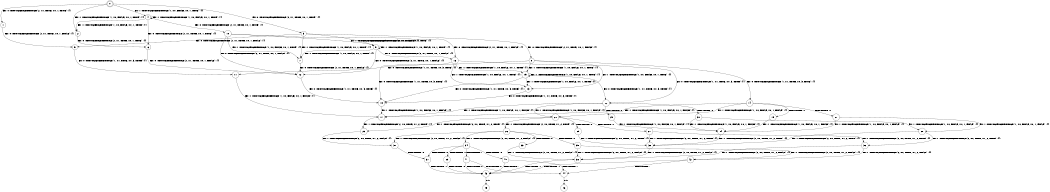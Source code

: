 digraph BCG {
size = "7, 10.5";
center = TRUE;
node [shape = circle];
0 [peripheries = 2];
0 -> 1 [label = "EX !0 !ATOMIC_EXCH_BRANCH (2, +1, TRUE, +0, 1, TRUE) !{}"];
0 -> 2 [label = "EX !1 !ATOMIC_EXCH_BRANCH (1, +0, FALSE, +0, 1, TRUE) !{}"];
0 -> 3 [label = "EX !0 !ATOMIC_EXCH_BRANCH (2, +1, TRUE, +0, 1, TRUE) !{}"];
0 -> 4 [label = "EX !1 !ATOMIC_EXCH_BRANCH (1, +0, FALSE, +0, 1, TRUE) !{}"];
1 -> 5 [label = "EX !0 !ATOMIC_EXCH_BRANCH (2, +1, TRUE, +0, 1, FALSE) !{}"];
2 -> 6 [label = "EX !0 !ATOMIC_EXCH_BRANCH (2, +1, TRUE, +0, 1, TRUE) !{}"];
3 -> 5 [label = "EX !0 !ATOMIC_EXCH_BRANCH (2, +1, TRUE, +0, 1, FALSE) !{}"];
3 -> 7 [label = "EX !1 !ATOMIC_EXCH_BRANCH (1, +0, FALSE, +0, 1, TRUE) !{}"];
3 -> 8 [label = "EX !0 !ATOMIC_EXCH_BRANCH (2, +1, TRUE, +0, 1, FALSE) !{}"];
3 -> 9 [label = "EX !1 !ATOMIC_EXCH_BRANCH (1, +0, FALSE, +0, 1, TRUE) !{}"];
4 -> 2 [label = "EX !1 !ATOMIC_EXCH_BRANCH (1, +0, FALSE, +0, 1, TRUE) !{}"];
4 -> 6 [label = "EX !0 !ATOMIC_EXCH_BRANCH (2, +1, TRUE, +0, 1, TRUE) !{}"];
4 -> 4 [label = "EX !1 !ATOMIC_EXCH_BRANCH (1, +0, FALSE, +0, 1, TRUE) !{}"];
4 -> 10 [label = "EX !0 !ATOMIC_EXCH_BRANCH (2, +1, TRUE, +0, 1, TRUE) !{}"];
5 -> 11 [label = "EX !0 !ATOMIC_EXCH_BRANCH (1, +1, TRUE, +0, 3, TRUE) !{}"];
6 -> 12 [label = "EX !0 !ATOMIC_EXCH_BRANCH (2, +1, TRUE, +0, 1, FALSE) !{}"];
7 -> 12 [label = "EX !0 !ATOMIC_EXCH_BRANCH (2, +1, TRUE, +0, 1, FALSE) !{}"];
8 -> 11 [label = "EX !0 !ATOMIC_EXCH_BRANCH (1, +1, TRUE, +0, 3, TRUE) !{}"];
8 -> 13 [label = "EX !1 !ATOMIC_EXCH_BRANCH (1, +0, FALSE, +0, 1, TRUE) !{}"];
8 -> 14 [label = "EX !0 !ATOMIC_EXCH_BRANCH (1, +1, TRUE, +0, 3, TRUE) !{}"];
8 -> 15 [label = "EX !1 !ATOMIC_EXCH_BRANCH (1, +0, FALSE, +0, 1, TRUE) !{}"];
9 -> 12 [label = "EX !0 !ATOMIC_EXCH_BRANCH (2, +1, TRUE, +0, 1, FALSE) !{}"];
9 -> 7 [label = "EX !1 !ATOMIC_EXCH_BRANCH (1, +0, FALSE, +0, 1, TRUE) !{}"];
9 -> 16 [label = "EX !0 !ATOMIC_EXCH_BRANCH (2, +1, TRUE, +0, 1, FALSE) !{}"];
9 -> 9 [label = "EX !1 !ATOMIC_EXCH_BRANCH (1, +0, FALSE, +0, 1, TRUE) !{}"];
10 -> 12 [label = "EX !0 !ATOMIC_EXCH_BRANCH (2, +1, TRUE, +0, 1, FALSE) !{}"];
10 -> 7 [label = "EX !1 !ATOMIC_EXCH_BRANCH (1, +0, FALSE, +0, 1, TRUE) !{}"];
10 -> 16 [label = "EX !0 !ATOMIC_EXCH_BRANCH (2, +1, TRUE, +0, 1, FALSE) !{}"];
10 -> 9 [label = "EX !1 !ATOMIC_EXCH_BRANCH (1, +0, FALSE, +0, 1, TRUE) !{}"];
11 -> 17 [label = "EX !1 !ATOMIC_EXCH_BRANCH (1, +0, FALSE, +0, 1, FALSE) !{}"];
12 -> 18 [label = "EX !0 !ATOMIC_EXCH_BRANCH (1, +1, TRUE, +0, 3, TRUE) !{}"];
13 -> 18 [label = "EX !0 !ATOMIC_EXCH_BRANCH (1, +1, TRUE, +0, 3, TRUE) !{}"];
14 -> 17 [label = "EX !1 !ATOMIC_EXCH_BRANCH (1, +0, FALSE, +0, 1, FALSE) !{}"];
14 -> 19 [label = "TERMINATE !0"];
14 -> 20 [label = "EX !1 !ATOMIC_EXCH_BRANCH (1, +0, FALSE, +0, 1, FALSE) !{}"];
14 -> 21 [label = "TERMINATE !0"];
15 -> 18 [label = "EX !0 !ATOMIC_EXCH_BRANCH (1, +1, TRUE, +0, 3, TRUE) !{}"];
15 -> 13 [label = "EX !1 !ATOMIC_EXCH_BRANCH (1, +0, FALSE, +0, 1, TRUE) !{}"];
15 -> 22 [label = "EX !0 !ATOMIC_EXCH_BRANCH (1, +1, TRUE, +0, 3, TRUE) !{}"];
15 -> 15 [label = "EX !1 !ATOMIC_EXCH_BRANCH (1, +0, FALSE, +0, 1, TRUE) !{}"];
16 -> 18 [label = "EX !0 !ATOMIC_EXCH_BRANCH (1, +1, TRUE, +0, 3, TRUE) !{}"];
16 -> 13 [label = "EX !1 !ATOMIC_EXCH_BRANCH (1, +0, FALSE, +0, 1, TRUE) !{}"];
16 -> 22 [label = "EX !0 !ATOMIC_EXCH_BRANCH (1, +1, TRUE, +0, 3, TRUE) !{}"];
16 -> 15 [label = "EX !1 !ATOMIC_EXCH_BRANCH (1, +0, FALSE, +0, 1, TRUE) !{}"];
17 -> 23 [label = "EX !1 !ATOMIC_EXCH_BRANCH (2, +0, TRUE, +1, 2, TRUE) !{}"];
18 -> 17 [label = "EX !1 !ATOMIC_EXCH_BRANCH (1, +0, FALSE, +0, 1, FALSE) !{}"];
19 -> 24 [label = "EX !1 !ATOMIC_EXCH_BRANCH (1, +0, FALSE, +0, 1, FALSE) !{}"];
20 -> 23 [label = "EX !1 !ATOMIC_EXCH_BRANCH (2, +0, TRUE, +1, 2, TRUE) !{}"];
20 -> 25 [label = "TERMINATE !0"];
20 -> 26 [label = "EX !1 !ATOMIC_EXCH_BRANCH (2, +0, TRUE, +1, 2, TRUE) !{}"];
20 -> 27 [label = "TERMINATE !0"];
21 -> 24 [label = "EX !1 !ATOMIC_EXCH_BRANCH (1, +0, FALSE, +0, 1, FALSE) !{}"];
21 -> 28 [label = "EX !1 !ATOMIC_EXCH_BRANCH (1, +0, FALSE, +0, 1, FALSE) !{}"];
22 -> 17 [label = "EX !1 !ATOMIC_EXCH_BRANCH (1, +0, FALSE, +0, 1, FALSE) !{}"];
22 -> 29 [label = "TERMINATE !0"];
22 -> 20 [label = "EX !1 !ATOMIC_EXCH_BRANCH (1, +0, FALSE, +0, 1, FALSE) !{}"];
22 -> 30 [label = "TERMINATE !0"];
23 -> 31 [label = "EX !1 !ATOMIC_EXCH_BRANCH (2, +0, TRUE, +1, 2, FALSE) !{}"];
24 -> 32 [label = "EX !1 !ATOMIC_EXCH_BRANCH (2, +0, TRUE, +1, 2, TRUE) !{}"];
25 -> 32 [label = "EX !1 !ATOMIC_EXCH_BRANCH (2, +0, TRUE, +1, 2, TRUE) !{}"];
26 -> 31 [label = "EX !1 !ATOMIC_EXCH_BRANCH (2, +0, TRUE, +1, 2, FALSE) !{}"];
26 -> 33 [label = "TERMINATE !0"];
26 -> 34 [label = "EX !1 !ATOMIC_EXCH_BRANCH (2, +0, TRUE, +1, 2, FALSE) !{}"];
26 -> 35 [label = "TERMINATE !0"];
27 -> 32 [label = "EX !1 !ATOMIC_EXCH_BRANCH (2, +0, TRUE, +1, 2, TRUE) !{}"];
27 -> 36 [label = "EX !1 !ATOMIC_EXCH_BRANCH (2, +0, TRUE, +1, 2, TRUE) !{}"];
28 -> 32 [label = "EX !1 !ATOMIC_EXCH_BRANCH (2, +0, TRUE, +1, 2, TRUE) !{}"];
28 -> 36 [label = "EX !1 !ATOMIC_EXCH_BRANCH (2, +0, TRUE, +1, 2, TRUE) !{}"];
29 -> 24 [label = "EX !1 !ATOMIC_EXCH_BRANCH (1, +0, FALSE, +0, 1, FALSE) !{}"];
30 -> 24 [label = "EX !1 !ATOMIC_EXCH_BRANCH (1, +0, FALSE, +0, 1, FALSE) !{}"];
30 -> 28 [label = "EX !1 !ATOMIC_EXCH_BRANCH (1, +0, FALSE, +0, 1, FALSE) !{}"];
31 -> 37 [label = "TERMINATE !0"];
32 -> 38 [label = "EX !1 !ATOMIC_EXCH_BRANCH (2, +0, TRUE, +1, 2, FALSE) !{}"];
33 -> 38 [label = "EX !1 !ATOMIC_EXCH_BRANCH (2, +0, TRUE, +1, 2, FALSE) !{}"];
34 -> 37 [label = "TERMINATE !0"];
34 -> 39 [label = "TERMINATE !1"];
34 -> 40 [label = "TERMINATE !0"];
34 -> 41 [label = "TERMINATE !1"];
35 -> 38 [label = "EX !1 !ATOMIC_EXCH_BRANCH (2, +0, TRUE, +1, 2, FALSE) !{}"];
35 -> 42 [label = "EX !1 !ATOMIC_EXCH_BRANCH (2, +0, TRUE, +1, 2, FALSE) !{}"];
36 -> 38 [label = "EX !1 !ATOMIC_EXCH_BRANCH (2, +0, TRUE, +1, 2, FALSE) !{}"];
36 -> 42 [label = "EX !1 !ATOMIC_EXCH_BRANCH (2, +0, TRUE, +1, 2, FALSE) !{}"];
37 -> 43 [label = "TERMINATE !1"];
38 -> 43 [label = "TERMINATE !1"];
39 -> 43 [label = "TERMINATE !0"];
40 -> 43 [label = "TERMINATE !1"];
40 -> 44 [label = "TERMINATE !1"];
41 -> 43 [label = "TERMINATE !0"];
41 -> 44 [label = "TERMINATE !0"];
42 -> 43 [label = "TERMINATE !1"];
42 -> 44 [label = "TERMINATE !1"];
43 -> 45 [label = "exit"];
44 -> 46 [label = "exit"];
}
